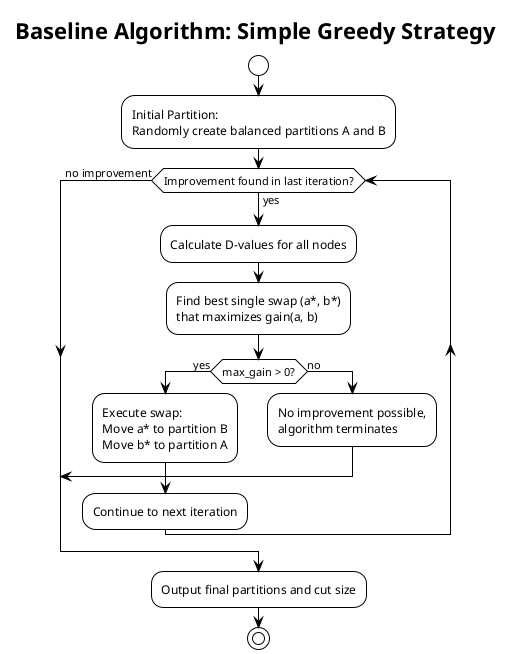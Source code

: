 @startuml Simple Greedy Algorithm Flow

!theme plain
title "Baseline Algorithm: Simple Greedy Strategy"

start

:Initial Partition:
Randomly create balanced partitions A and B;

while (Improvement found in last iteration?) is (yes)
    :Calculate D-values for all nodes;
    :Find best single swap (a*, b*)
    that maximizes gain(a, b);

    if (max_gain > 0?) then (yes)
        :Execute swap:
        Move a* to partition B
        Move b* to partition A;
        :Continue to next iteration;
    else (no)
        :No improvement possible,
        algorithm terminates;
        break
    endif
endwhile (no improvement)

:Output final partitions and cut size;

stop

@enduml 
